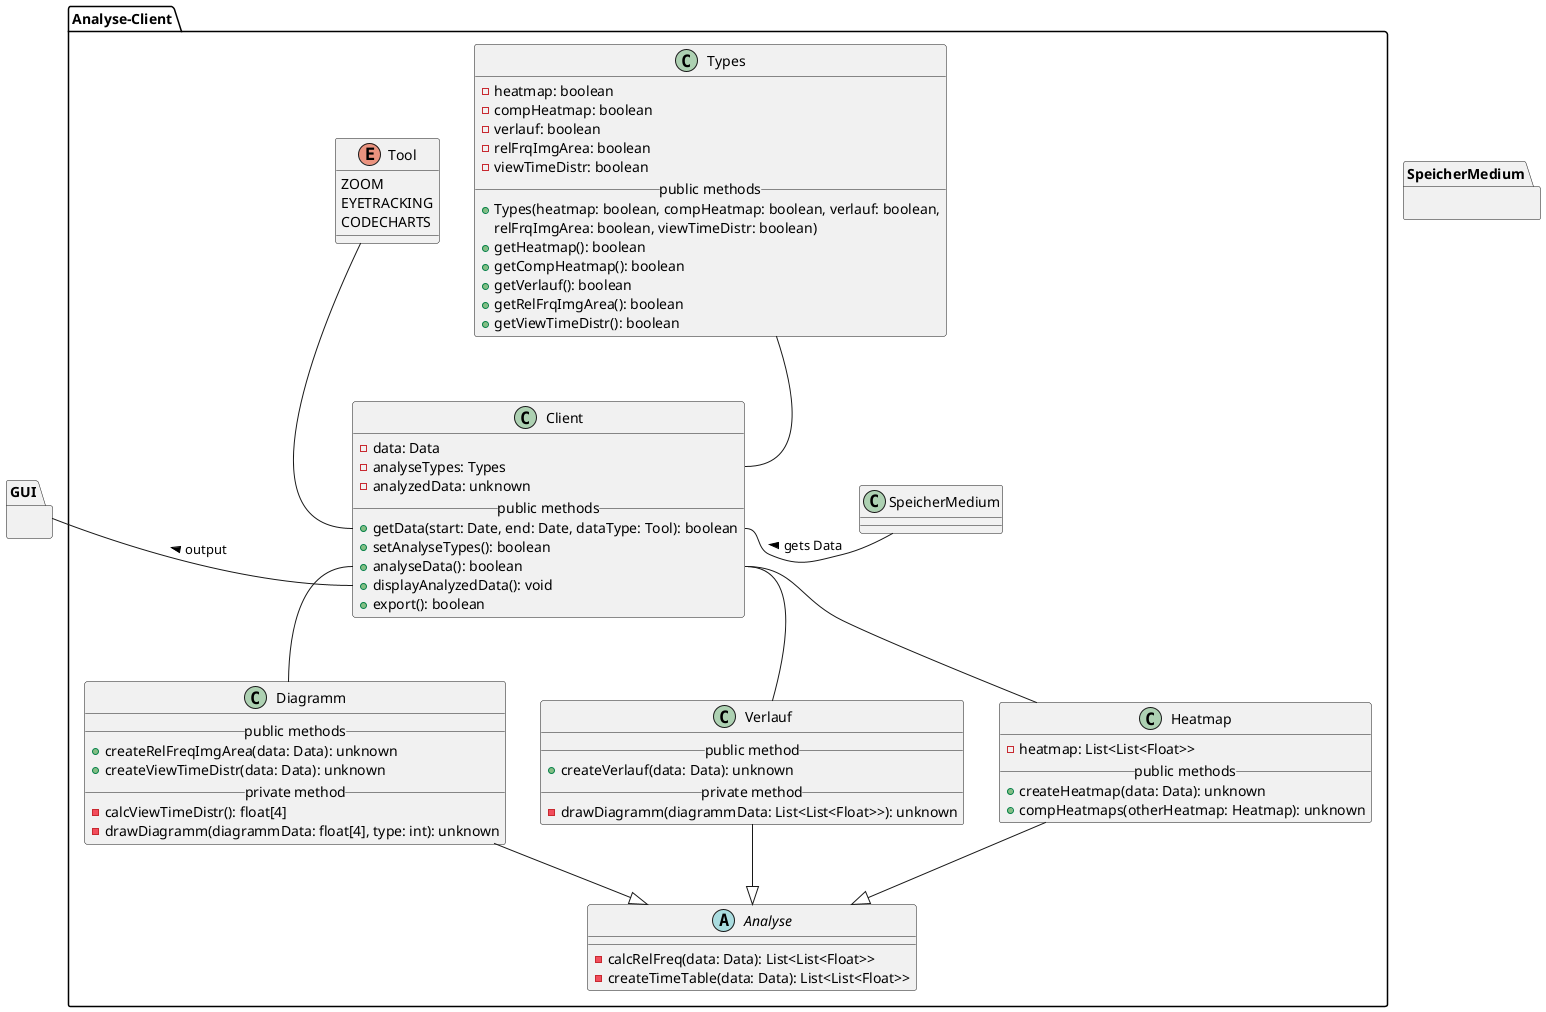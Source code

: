 @startuml analyseclient

' === ANALYSE CLIENT ===
package Analyse-Client{
  
  ' Client
  class Client {
    - data: Data
    - analyseTypes: Types
    - analyzedData: unknown
    __public methods__
    + getData(start: Date, end: Date, dataType: Tool): boolean
    + setAnalyseTypes(): boolean
    + analyseData(): boolean
    + displayAnalyzedData(): void
    + export(): boolean
  }

  ' Analyse
  abstract Analyse {
    - calcRelFreq(data: Data): List<List<Float>>
    - createTimeTable(data: Data): List<List<Float>>
  }

  ' Heatmap
  class Heatmap {
    - heatmap: List<List<Float>>
    __public methods__
    + createHeatmap(data: Data): unknown
    + compHeatmaps(otherHeatmap: Heatmap): unknown
  }

  ' Verlauf
  class Verlauf {
    __public method__
    + createVerlauf(data: Data): unknown
    __private method__
    - drawDiagramm(diagrammData: List<List<Float>>): unknown
  }

  ' Diagramm
  class Diagramm {
    __public methods__
    + createRelFreqImgArea(data: Data): unknown
    + createViewTimeDistr(data: Data): unknown
    __private method__
    - calcViewTimeDistr(): float[4]
    - drawDiagramm(diagrammData: float[4], type: int): unknown
  }

  ' Types
  class Types {
    - heatmap: boolean
    - compHeatmap: boolean
    - verlauf: boolean
    - relFrqImgArea: boolean
    - viewTimeDistr: boolean
    __public methods__
    + Types(heatmap: boolean, compHeatmap: boolean, verlauf: boolean,
     relFrqImgArea: boolean, viewTimeDistr: boolean)
    + getHeatmap(): boolean
    + getCompHeatmap(): boolean
    + getVerlauf(): boolean
    + getRelFrqImgArea(): boolean
    + getViewTimeDistr(): boolean
  }

  ' Typen der erhobenen Daten
  enum Tool {
    ZOOM
    EYETRACKING
    CODECHARTS
  }

  ' Vererbung
  Analyse <|-u- Heatmap
  Analyse <|-u- Verlauf
  Analyse <|-u- Diagramm

  ' Interaktionen
  Client::getData -u- Tool
  Client::analyseTypes -u- Types
  Client::analyseData -d- Heatmap 
  Client::analyseData -d- Verlauf
  Client::analyseData -d- Diagramm

  ' Andere Module
  Client::getData -r- SpeicherMedium : < gets Data

}
' Blackbox
package SpeicherMedium {}

package GUI {}

' Interaktion
Client::displayAnalyzedData -l- GUI : > output

@enduml
